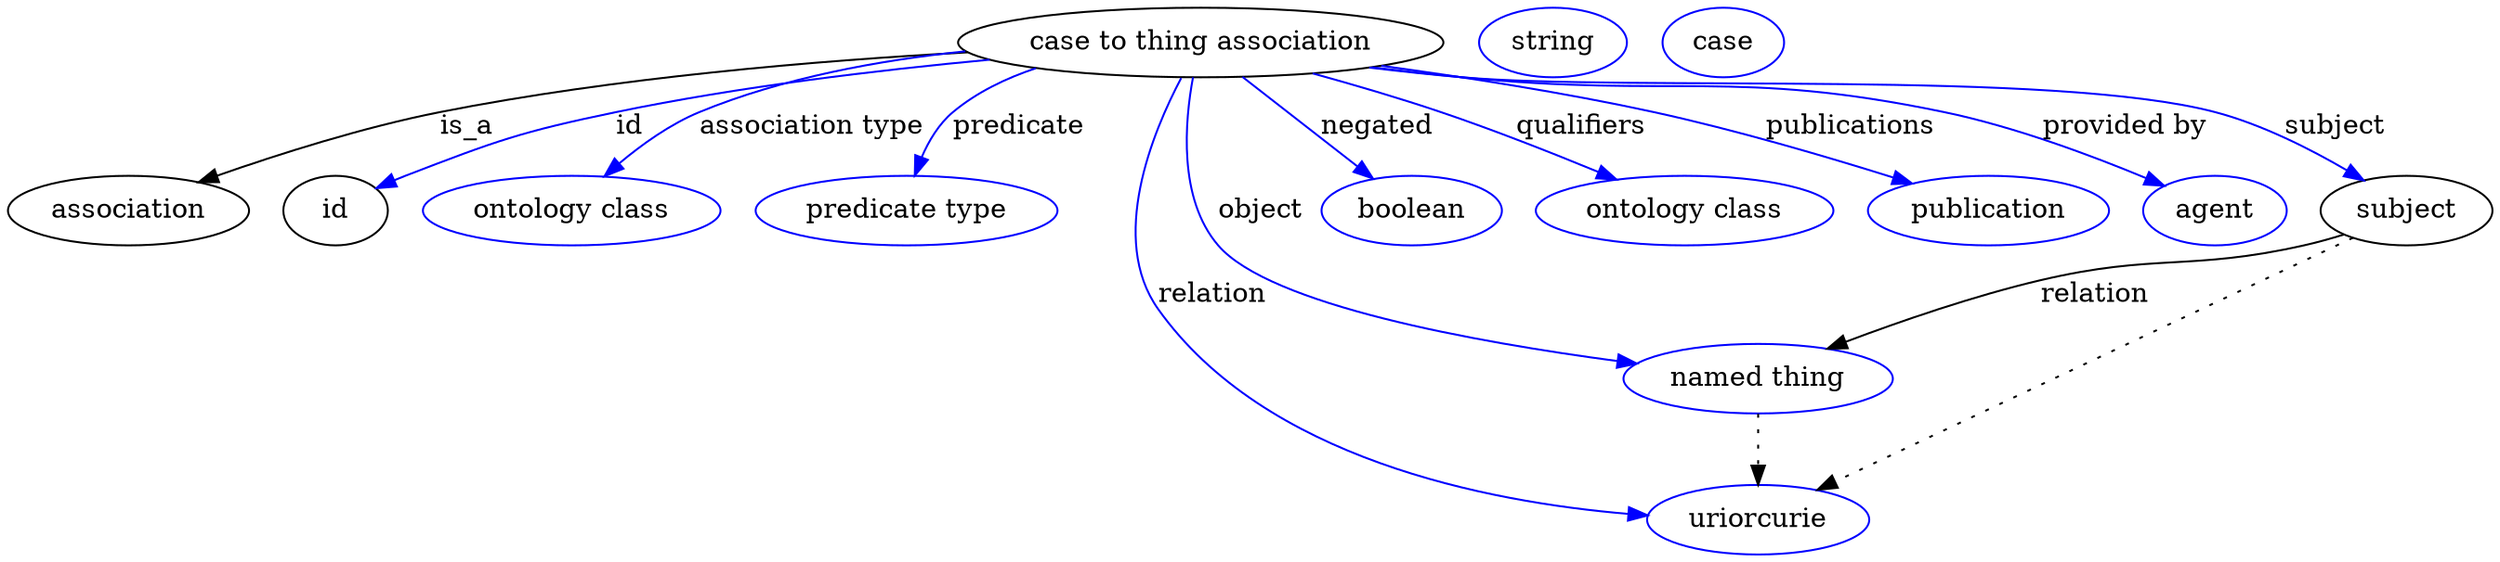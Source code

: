 digraph {
	graph [bb="0,0,1081.8,283"];
	node [label="\N"];
	"case to thing association"	 [height=0.5,
		label="case to thing association",
		pos="526.05,265",
		width=2.69];
	association	 [height=0.5,
		pos="50.046,178",
		width=1.3902];
	"case to thing association" -> association	 [label=is_a,
		lp="211.05,221.5",
		pos="e,83.109,191.57 432.77,260.11 367.1,255.35 277.44,246.22 200.05,229 163.02,220.76 122.35,206.6 92.715,195.29"];
	id	 [height=0.5,
		pos="145.05,178",
		width=0.75];
	"case to thing association" -> id	 [color=blue,
		label=id,
		lp="280.55,221.5",
		pos="e,166.54,189.3 439.58,256.81 390.81,251.15 329.03,242.21 275.05,229 232.04,218.47 221.82,213.27 181.05,196 179.26,195.24 177.44,\
194.44 175.61,193.61",
		style=solid];
	"association type"	 [color=blue,
		height=0.5,
		label="ontology class",
		pos="252.05,178",
		width=1.7151];
	"case to thing association" -> "association type"	 [color=blue,
		label="association type",
		lp="357.05,221.5",
		pos="e,267.95,195.44 443.41,255.54 393.8,248.99 335.99,239.58 313.05,229 299.12,222.58 285.8,212.14 275.18,202.36",
		style=solid];
	predicate	 [color=blue,
		height=0.5,
		label="predicate type",
		pos="392.05,178",
		width=1.679];
	"case to thing association" -> predicate	 [color=blue,
		label=predicate,
		lp="441.05,221.5",
		pos="e,396.67,196.29 457.78,252.14 442.78,246.87 427.87,239.44 416.05,229 409.09,222.85 403.99,214.26 400.33,205.87",
		style=solid];
	object	 [color=blue,
		height=0.5,
		label="named thing",
		pos="763.05,91",
		width=1.5346];
	"case to thing association" -> object	 [color=blue,
		label=object,
		lp="552.05,178",
		pos="e,713.79,99.293 521.98,246.8 518.01,223.89 515.11,184.59 535.05,160 556.34,133.73 643.47,112.87 703.64,101.22",
		style=solid];
	relation	 [color=blue,
		height=0.5,
		label=uriorcurie,
		pos="763.05,18",
		width=1.2638];
	"case to thing association" -> relation	 [color=blue,
		label=relation,
		lp="536.05,134.5",
		pos="e,718.78,22.974 518.01,246.72 506.95,218.52 491,163.83 515.05,127 557.82,61.478 649.74,35.083 708.87,24.633",
		style=solid];
	negated	 [color=blue,
		height=0.5,
		label=boolean,
		pos="616.05,178",
		width=1.0652];
	"case to thing association" -> negated	 [color=blue,
		label=negated,
		lp="598.55,221.5",
		pos="e,599.24,194.24 544.69,246.97 558.37,233.75 577.07,215.68 591.89,201.35",
		style=solid];
	qualifiers	 [color=blue,
		height=0.5,
		label="ontology class",
		pos="734.05,178",
		width=1.7151];
	"case to thing association" -> qualifiers	 [color=blue,
		label=qualifiers,
		lp="684.05,221.5",
		pos="e,702.11,193.65 571.72,249.1 588.31,243.1 607.14,236.01 624.05,229 647.15,219.42 672.5,207.75 693.03,197.99",
		style=solid];
	publications	 [color=blue,
		height=0.5,
		label=publication,
		pos="864.05,178",
		width=1.3902];
	"case to thing association" -> publications	 [color=blue,
		label=publications,
		lp="798.55,221.5",
		pos="e,829.61,191.23 596.36,252.58 640.12,244.65 692.12,234.8 714.05,229 750.24,219.43 790.35,205.62 819.98,194.78",
		style=solid];
	"provided by"	 [color=blue,
		height=0.5,
		label=agent,
		pos="962.05,178",
		width=0.83048];
	"case to thing association" -> "provided by"	 [color=blue,
		label="provided by",
		lp="915.05,221.5",
		pos="e,939.09,189.9 595.11,252.33 607.07,250.37 619.4,248.51 631.05,247 721.75,235.26 746.89,249.41 836.05,229 869.15,221.42 904.85,206.25 \
929.77,194.41",
		style=solid];
	subject	 [height=0.5,
		pos="1046,178",
		width=0.99297];
	"case to thing association" -> subject	 [color=blue,
		label=subject,
		lp="1006.5,221.5",
		pos="e,1025.2,192.84 594.23,252.15 606.45,250.18 619.1,248.35 631.05,247 702.04,238.95 883.32,248.51 952.05,229 975.01,222.48 998.62,\
209.64 1016.4,198.48",
		style=solid];
	association_id	 [color=blue,
		height=0.5,
		label=string,
		pos="671.05,265",
		width=0.84854];
	object -> relation	 [pos="e,763.05,36.09 763.05,72.955 763.05,64.883 763.05,55.176 763.05,46.182",
		style=dotted];
	subject -> object	 [label=relation,
		lp="911.05,134.5",
		pos="e,794.47,105.89 1018.8,165.98 1013,163.75 1006.9,161.62 1001,160 952.89,146.64 938.2,155.39 890.05,142 860.44,133.76 828.33,120.83 \
803.81,110.05"];
	subject -> relation	 [pos="e,789.15,32.759 1021.9,164.36 971.8,136.02 856.26,70.7 797.99,37.757",
		style=dotted];
	"case to thing association_subject"	 [color=blue,
		height=0.5,
		label=case,
		pos="747.05,265",
		width=0.75];
}
